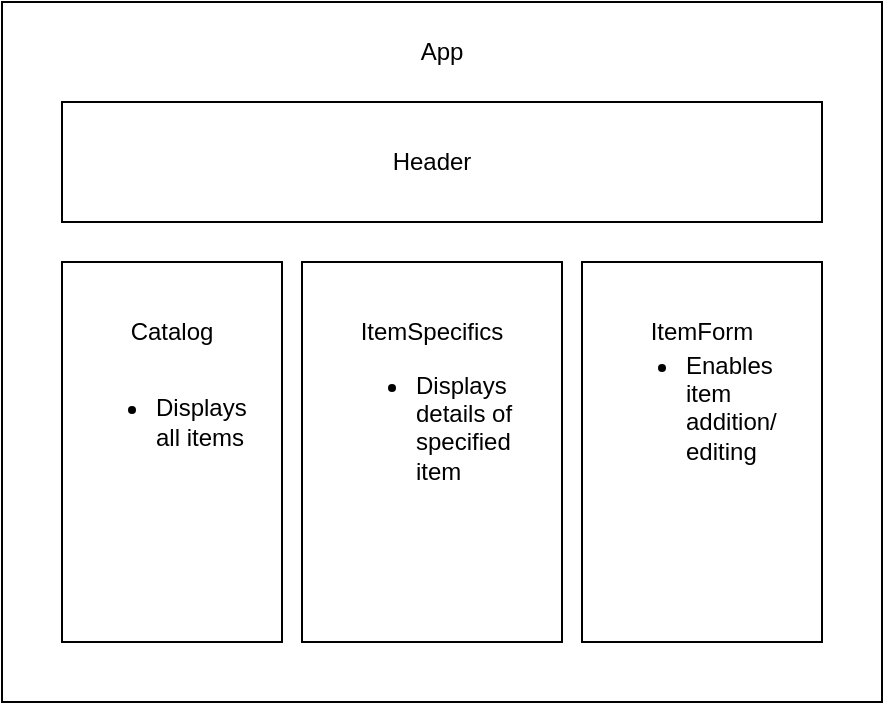 <mxfile><diagram id="2QGr61L5gZW6j9x9XNAe" name="Page-1"><mxGraphModel dx="1588" dy="1859" grid="1" gridSize="10" guides="1" tooltips="1" connect="1" arrows="1" fold="1" page="1" pageScale="1" pageWidth="850" pageHeight="1100" math="0" shadow="0"><root><mxCell id="0"/><mxCell id="1" parent="0"/><mxCell id="12" value="" style="rounded=0;whiteSpace=wrap;html=1;" parent="1" vertex="1"><mxGeometry x="-40" y="-60" width="440" height="350" as="geometry"/></mxCell><mxCell id="3" value="" style="rounded=0;whiteSpace=wrap;html=1;" parent="1" vertex="1"><mxGeometry x="-10" y="-10" width="380" height="60" as="geometry"/></mxCell><mxCell id="4" value="" style="rounded=0;whiteSpace=wrap;html=1;" parent="1" vertex="1"><mxGeometry x="-10" y="70" width="110" height="190" as="geometry"/></mxCell><mxCell id="5" value="" style="rounded=0;whiteSpace=wrap;html=1;" parent="1" vertex="1"><mxGeometry x="110" y="70" width="130" height="190" as="geometry"/></mxCell><mxCell id="8" value="Catalog" style="text;html=1;strokeColor=none;fillColor=none;align=center;verticalAlign=middle;whiteSpace=wrap;rounded=0;" parent="1" vertex="1"><mxGeometry x="15" y="90" width="60" height="30" as="geometry"/></mxCell><mxCell id="9" value="ItemSpecifics" style="text;html=1;strokeColor=none;fillColor=none;align=center;verticalAlign=middle;whiteSpace=wrap;rounded=0;" parent="1" vertex="1"><mxGeometry x="145" y="90" width="60" height="30" as="geometry"/></mxCell><mxCell id="11" value="ItemForm" style="text;html=1;strokeColor=none;fillColor=none;align=center;verticalAlign=middle;whiteSpace=wrap;rounded=0;" parent="1" vertex="1"><mxGeometry x="260" y="120" width="60" height="30" as="geometry"/></mxCell><mxCell id="13" value="App" style="text;html=1;strokeColor=none;fillColor=none;align=center;verticalAlign=middle;whiteSpace=wrap;rounded=0;" parent="1" vertex="1"><mxGeometry x="150" y="-50" width="60" height="30" as="geometry"/></mxCell><mxCell id="17" value="" style="rounded=0;whiteSpace=wrap;html=1;" parent="1" vertex="1"><mxGeometry x="250" y="70" width="120" height="190" as="geometry"/></mxCell><mxCell id="18" value="Header" style="text;html=1;strokeColor=none;fillColor=none;align=center;verticalAlign=middle;whiteSpace=wrap;rounded=0;" parent="1" vertex="1"><mxGeometry x="145" y="5" width="60" height="30" as="geometry"/></mxCell><mxCell id="19" value="ItemForm" style="text;html=1;strokeColor=none;fillColor=none;align=center;verticalAlign=middle;whiteSpace=wrap;rounded=0;" parent="1" vertex="1"><mxGeometry x="280" y="90" width="60" height="30" as="geometry"/></mxCell><mxCell id="20" value="&lt;ul&gt;&lt;li&gt;Displays all items&amp;nbsp;&lt;/li&gt;&lt;/ul&gt;" style="text;strokeColor=none;fillColor=none;html=1;whiteSpace=wrap;verticalAlign=middle;overflow=hidden;" parent="1" vertex="1"><mxGeometry x="-5" y="110" width="100" height="80" as="geometry"/></mxCell><mxCell id="21" value="&lt;ul&gt;&lt;li&gt;Displays details of specified item&amp;nbsp;&lt;/li&gt;&lt;/ul&gt;" style="text;strokeColor=none;fillColor=none;html=1;whiteSpace=wrap;verticalAlign=middle;overflow=hidden;" parent="1" vertex="1"><mxGeometry x="125" y="110" width="100" height="80" as="geometry"/></mxCell><mxCell id="22" value="&lt;ul&gt;&lt;li&gt;Enables item addition/ editing&lt;/li&gt;&lt;/ul&gt;" style="text;strokeColor=none;fillColor=none;html=1;whiteSpace=wrap;verticalAlign=middle;overflow=hidden;" parent="1" vertex="1"><mxGeometry x="260" y="100" width="100" height="80" as="geometry"/></mxCell></root></mxGraphModel></diagram></mxfile>